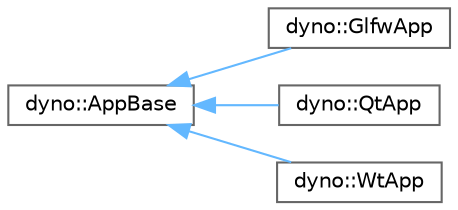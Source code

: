 digraph "Graphical Class Hierarchy"
{
 // LATEX_PDF_SIZE
  bgcolor="transparent";
  edge [fontname=Helvetica,fontsize=10,labelfontname=Helvetica,labelfontsize=10];
  node [fontname=Helvetica,fontsize=10,shape=box,height=0.2,width=0.4];
  rankdir="LR";
  Node0 [id="Node000000",label="dyno::AppBase",height=0.2,width=0.4,color="grey40", fillcolor="white", style="filled",URL="$classdyno_1_1_app_base.html",tooltip=" "];
  Node0 -> Node1 [id="edge7_Node000000_Node000001",dir="back",color="steelblue1",style="solid",tooltip=" "];
  Node1 [id="Node000001",label="dyno::GlfwApp",height=0.2,width=0.4,color="grey40", fillcolor="white", style="filled",URL="$classdyno_1_1_glfw_app.html",tooltip=" "];
  Node0 -> Node2 [id="edge8_Node000000_Node000002",dir="back",color="steelblue1",style="solid",tooltip=" "];
  Node2 [id="Node000002",label="dyno::QtApp",height=0.2,width=0.4,color="grey40", fillcolor="white", style="filled",URL="$classdyno_1_1_qt_app.html",tooltip=" "];
  Node0 -> Node3 [id="edge9_Node000000_Node000003",dir="back",color="steelblue1",style="solid",tooltip=" "];
  Node3 [id="Node000003",label="dyno::WtApp",height=0.2,width=0.4,color="grey40", fillcolor="white", style="filled",URL="$classdyno_1_1_wt_app.html",tooltip=" "];
}
